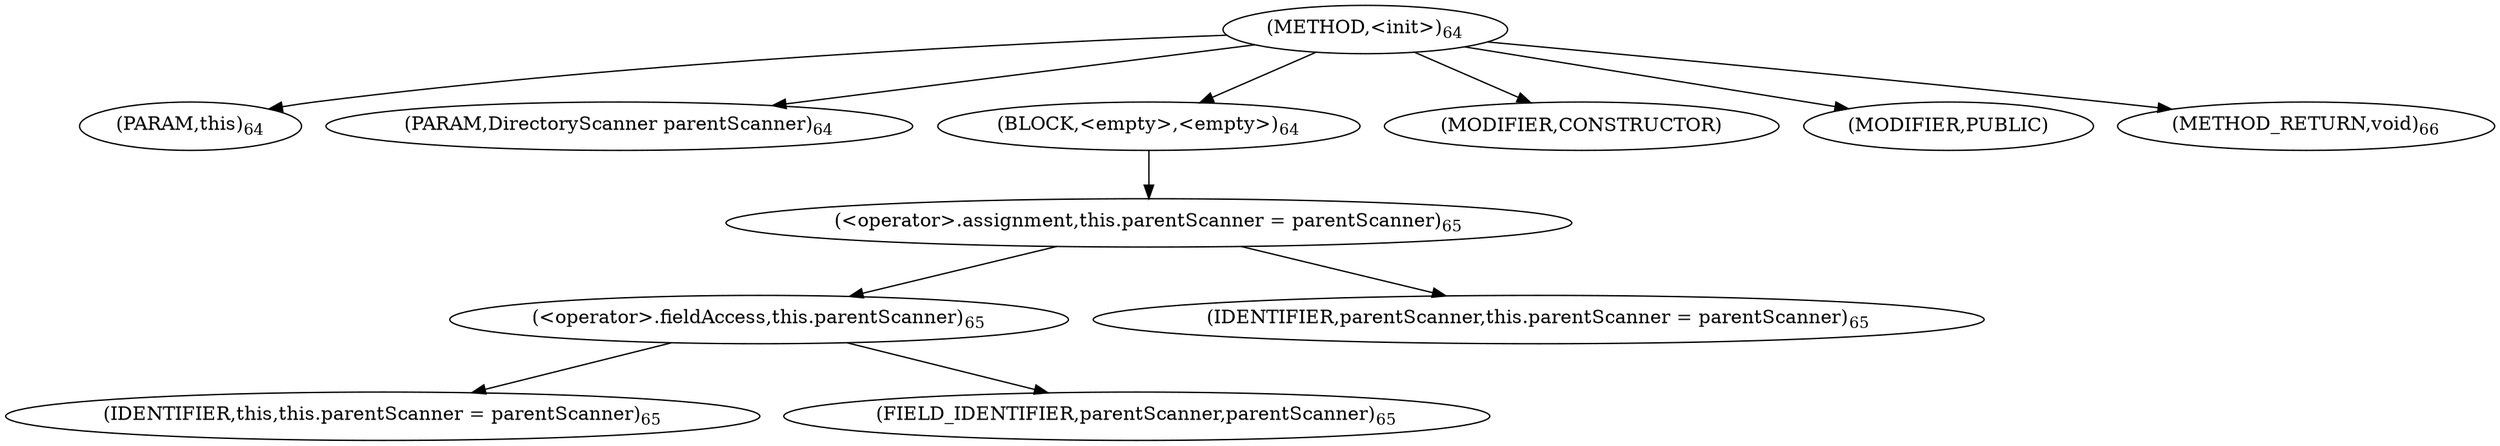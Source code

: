 digraph "&lt;init&gt;" {  
"38" [label = <(METHOD,&lt;init&gt;)<SUB>64</SUB>> ]
"4" [label = <(PARAM,this)<SUB>64</SUB>> ]
"39" [label = <(PARAM,DirectoryScanner parentScanner)<SUB>64</SUB>> ]
"40" [label = <(BLOCK,&lt;empty&gt;,&lt;empty&gt;)<SUB>64</SUB>> ]
"41" [label = <(&lt;operator&gt;.assignment,this.parentScanner = parentScanner)<SUB>65</SUB>> ]
"42" [label = <(&lt;operator&gt;.fieldAccess,this.parentScanner)<SUB>65</SUB>> ]
"3" [label = <(IDENTIFIER,this,this.parentScanner = parentScanner)<SUB>65</SUB>> ]
"43" [label = <(FIELD_IDENTIFIER,parentScanner,parentScanner)<SUB>65</SUB>> ]
"44" [label = <(IDENTIFIER,parentScanner,this.parentScanner = parentScanner)<SUB>65</SUB>> ]
"45" [label = <(MODIFIER,CONSTRUCTOR)> ]
"46" [label = <(MODIFIER,PUBLIC)> ]
"47" [label = <(METHOD_RETURN,void)<SUB>66</SUB>> ]
  "38" -> "4" 
  "38" -> "39" 
  "38" -> "40" 
  "38" -> "45" 
  "38" -> "46" 
  "38" -> "47" 
  "40" -> "41" 
  "41" -> "42" 
  "41" -> "44" 
  "42" -> "3" 
  "42" -> "43" 
}
